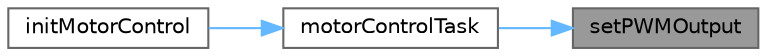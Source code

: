 digraph "setPWMOutput"
{
 // LATEX_PDF_SIZE
  bgcolor="transparent";
  edge [fontname=Helvetica,fontsize=10,labelfontname=Helvetica,labelfontsize=10];
  node [fontname=Helvetica,fontsize=10,shape=box,height=0.2,width=0.4];
  rankdir="RL";
  Node1 [id="Node000001",label="setPWMOutput",height=0.2,width=0.4,color="gray40", fillcolor="grey60", style="filled", fontcolor="black",tooltip="setzt den richtigen Duty-Cycle"];
  Node1 -> Node2 [id="edge1_Node000001_Node000002",dir="back",color="steelblue1",style="solid",tooltip=" "];
  Node2 [id="Node000002",label="motorControlTask",height=0.2,width=0.4,color="grey40", fillcolor="white", style="filled",URL="$motor_control_8cpp.html#a215f3db3aafa98e7eee5594e44c070c7",tooltip="FreeRTOS-Task zur Motorregelung des Gimbals."];
  Node2 -> Node3 [id="edge2_Node000002_Node000003",dir="back",color="steelblue1",style="solid",tooltip=" "];
  Node3 [id="Node000003",label="initMotorControl",height=0.2,width=0.4,color="grey40", fillcolor="white", style="filled",URL="$motor_control_8cpp.html#af3a612486743c46e7cd04b676c2d3177",tooltip="Initialisiert die Motorsteuerung des Gimbal-Systems."];
}
